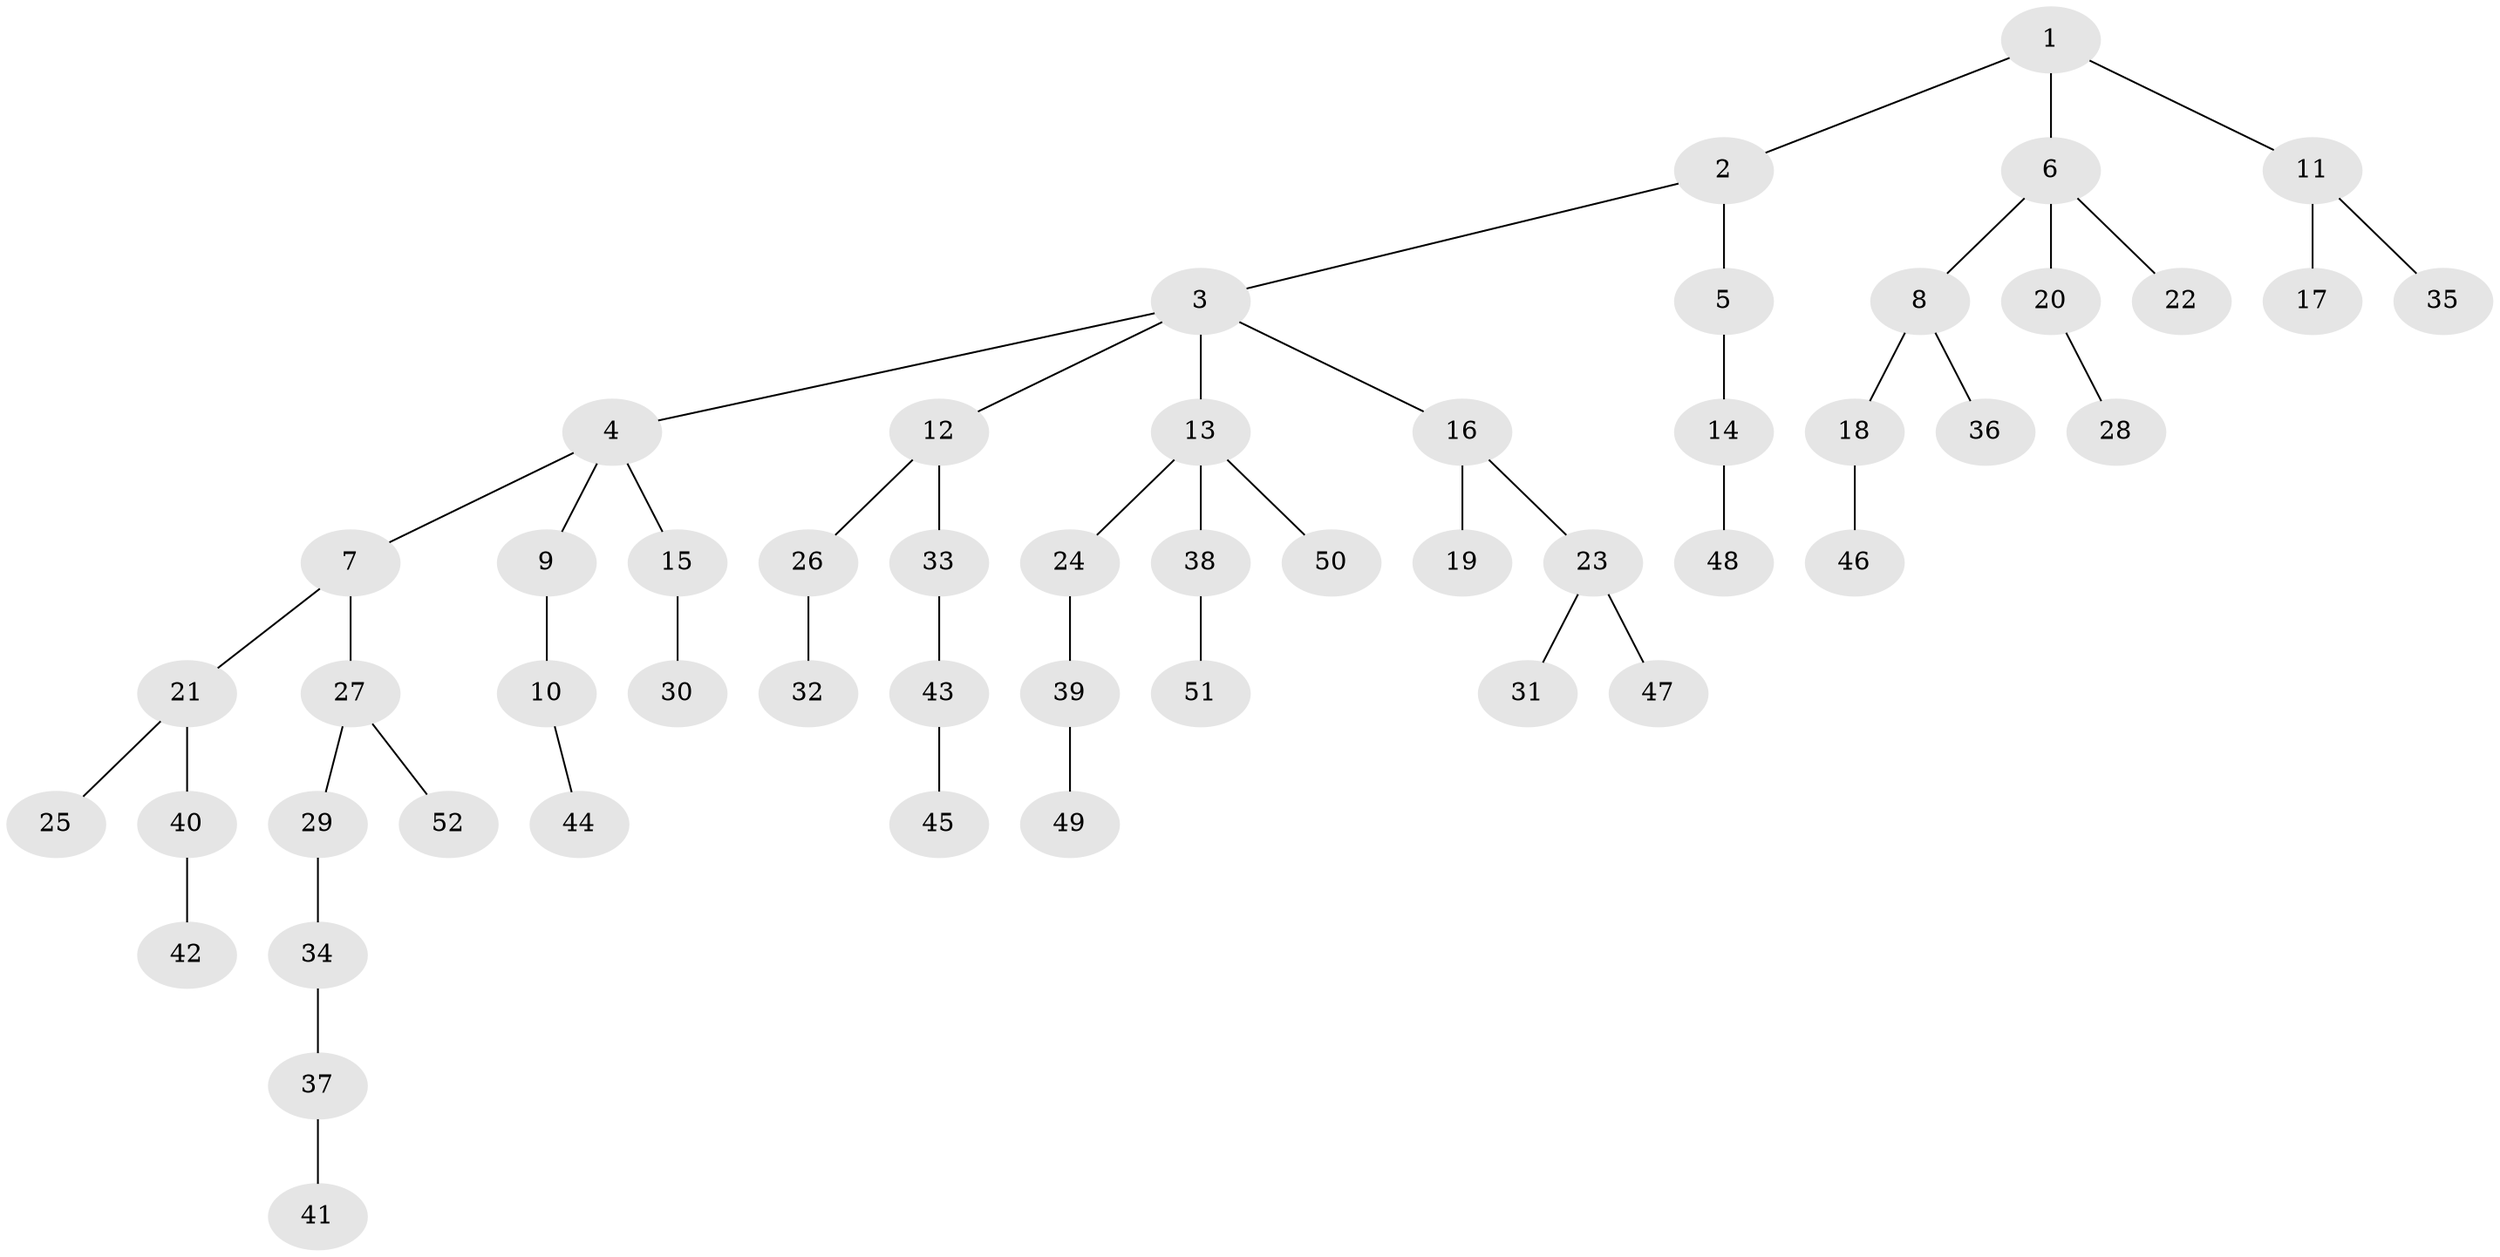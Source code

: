 // coarse degree distribution, {4: 0.06451612903225806, 7: 0.03225806451612903, 1: 0.5161290322580645, 3: 0.16129032258064516, 2: 0.22580645161290322}
// Generated by graph-tools (version 1.1) at 2025/19/03/04/25 18:19:16]
// undirected, 52 vertices, 51 edges
graph export_dot {
graph [start="1"]
  node [color=gray90,style=filled];
  1;
  2;
  3;
  4;
  5;
  6;
  7;
  8;
  9;
  10;
  11;
  12;
  13;
  14;
  15;
  16;
  17;
  18;
  19;
  20;
  21;
  22;
  23;
  24;
  25;
  26;
  27;
  28;
  29;
  30;
  31;
  32;
  33;
  34;
  35;
  36;
  37;
  38;
  39;
  40;
  41;
  42;
  43;
  44;
  45;
  46;
  47;
  48;
  49;
  50;
  51;
  52;
  1 -- 2;
  1 -- 6;
  1 -- 11;
  2 -- 3;
  2 -- 5;
  3 -- 4;
  3 -- 12;
  3 -- 13;
  3 -- 16;
  4 -- 7;
  4 -- 9;
  4 -- 15;
  5 -- 14;
  6 -- 8;
  6 -- 20;
  6 -- 22;
  7 -- 21;
  7 -- 27;
  8 -- 18;
  8 -- 36;
  9 -- 10;
  10 -- 44;
  11 -- 17;
  11 -- 35;
  12 -- 26;
  12 -- 33;
  13 -- 24;
  13 -- 38;
  13 -- 50;
  14 -- 48;
  15 -- 30;
  16 -- 19;
  16 -- 23;
  18 -- 46;
  20 -- 28;
  21 -- 25;
  21 -- 40;
  23 -- 31;
  23 -- 47;
  24 -- 39;
  26 -- 32;
  27 -- 29;
  27 -- 52;
  29 -- 34;
  33 -- 43;
  34 -- 37;
  37 -- 41;
  38 -- 51;
  39 -- 49;
  40 -- 42;
  43 -- 45;
}
